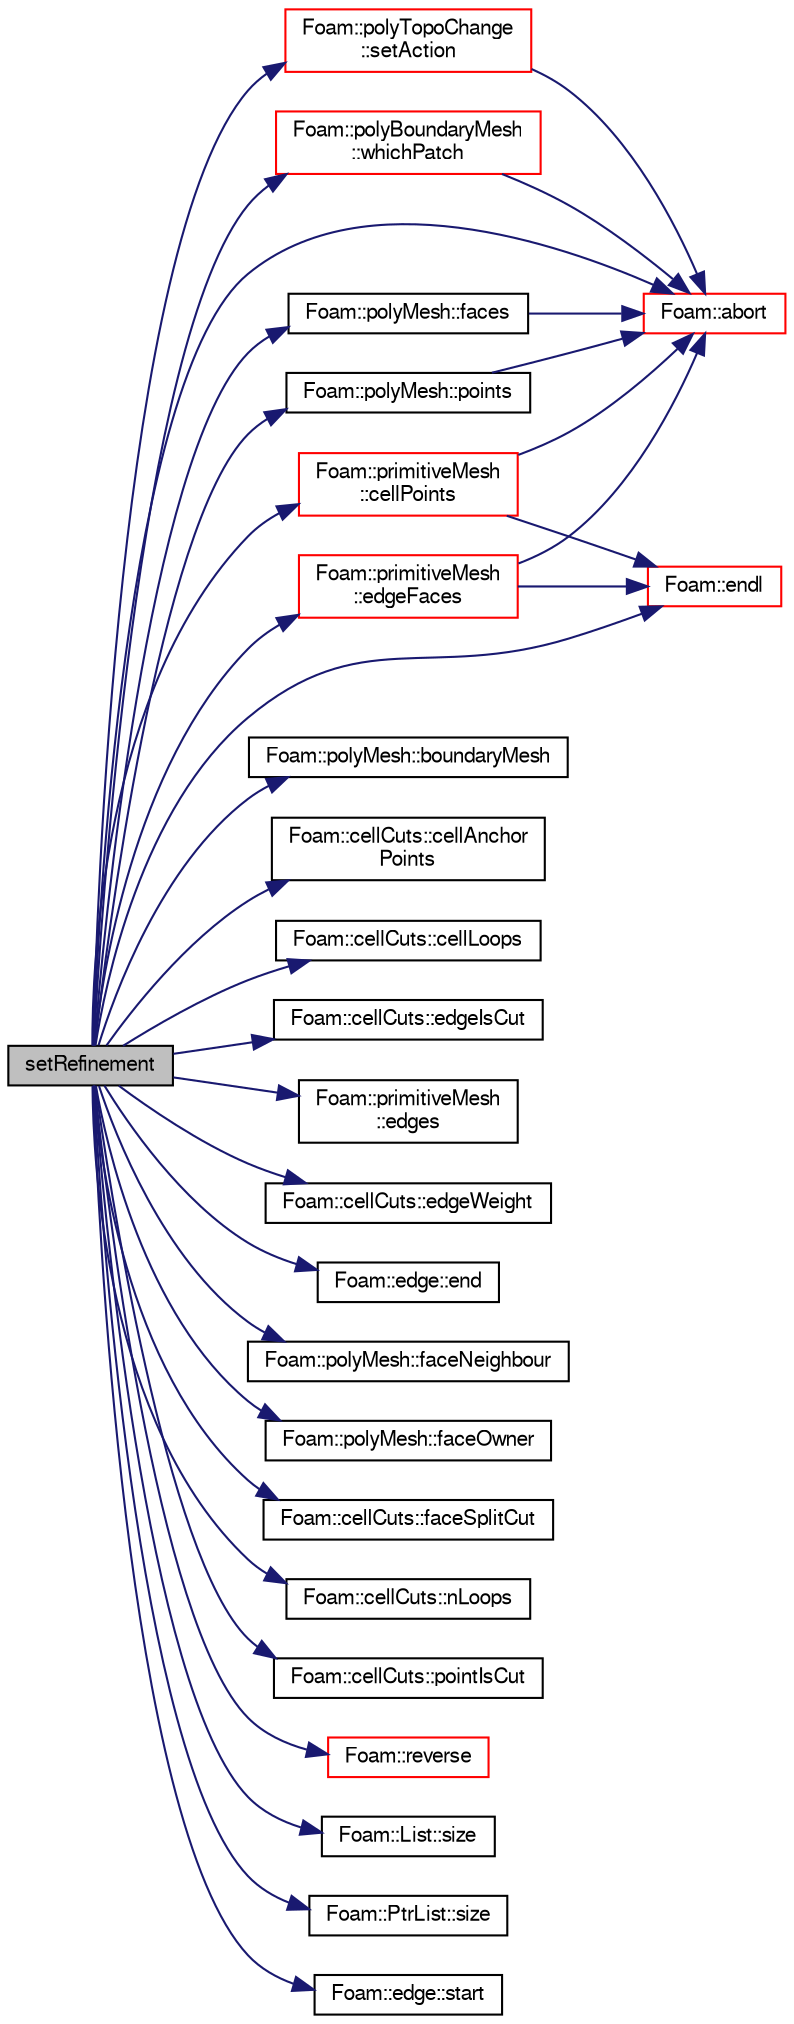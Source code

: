 digraph "setRefinement"
{
  bgcolor="transparent";
  edge [fontname="FreeSans",fontsize="10",labelfontname="FreeSans",labelfontsize="10"];
  node [fontname="FreeSans",fontsize="10",shape=record];
  rankdir="LR";
  Node1 [label="setRefinement",height=0.2,width=0.4,color="black", fillcolor="grey75", style="filled" fontcolor="black"];
  Node1 -> Node2 [color="midnightblue",fontsize="10",style="solid",fontname="FreeSans"];
  Node2 [label="Foam::abort",height=0.2,width=0.4,color="red",URL="$a10237.html#a447107a607d03e417307c203fa5fb44b"];
  Node1 -> Node3 [color="midnightblue",fontsize="10",style="solid",fontname="FreeSans"];
  Node3 [label="Foam::polyMesh::boundaryMesh",height=0.2,width=0.4,color="black",URL="$a01861.html#a6b7f5ba89250dbd7a1c6c7860ab60fe3",tooltip="Return boundary mesh. "];
  Node1 -> Node4 [color="midnightblue",fontsize="10",style="solid",fontname="FreeSans"];
  Node4 [label="Foam::cellCuts::cellAnchor\lPoints",height=0.2,width=0.4,color="black",URL="$a00198.html#a2e334817eea1678c03ba7d1c05d9b28f",tooltip="For each cut cell the points on the &#39;anchor&#39; side of the cell. "];
  Node1 -> Node5 [color="midnightblue",fontsize="10",style="solid",fontname="FreeSans"];
  Node5 [label="Foam::cellCuts::cellLoops",height=0.2,width=0.4,color="black",URL="$a00198.html#a67483453b1d77216788afe128ef52087",tooltip="For each cut cell the cut along the circumference. "];
  Node1 -> Node6 [color="midnightblue",fontsize="10",style="solid",fontname="FreeSans"];
  Node6 [label="Foam::primitiveMesh\l::cellPoints",height=0.2,width=0.4,color="red",URL="$a01911.html#a7a21cd2cc265620ad74eb90bd39e17b3"];
  Node6 -> Node7 [color="midnightblue",fontsize="10",style="solid",fontname="FreeSans"];
  Node7 [label="Foam::endl",height=0.2,width=0.4,color="red",URL="$a10237.html#a2db8fe02a0d3909e9351bb4275b23ce4",tooltip="Add newline and flush stream. "];
  Node6 -> Node2 [color="midnightblue",fontsize="10",style="solid",fontname="FreeSans"];
  Node1 -> Node8 [color="midnightblue",fontsize="10",style="solid",fontname="FreeSans"];
  Node8 [label="Foam::primitiveMesh\l::edgeFaces",height=0.2,width=0.4,color="red",URL="$a01911.html#ab456054a1e7e1a07261799f50167916f"];
  Node8 -> Node7 [color="midnightblue",fontsize="10",style="solid",fontname="FreeSans"];
  Node8 -> Node2 [color="midnightblue",fontsize="10",style="solid",fontname="FreeSans"];
  Node1 -> Node9 [color="midnightblue",fontsize="10",style="solid",fontname="FreeSans"];
  Node9 [label="Foam::cellCuts::edgeIsCut",height=0.2,width=0.4,color="black",URL="$a00198.html#a767fa18c5f936c60c9e2f704f441b844",tooltip="Is edge cut. "];
  Node1 -> Node10 [color="midnightblue",fontsize="10",style="solid",fontname="FreeSans"];
  Node10 [label="Foam::primitiveMesh\l::edges",height=0.2,width=0.4,color="black",URL="$a01911.html#aae82d34fe433288eb6b1f9dea53675c8",tooltip="Return mesh edges. Uses calcEdges. "];
  Node1 -> Node11 [color="midnightblue",fontsize="10",style="solid",fontname="FreeSans"];
  Node11 [label="Foam::cellCuts::edgeWeight",height=0.2,width=0.4,color="black",URL="$a00198.html#ad41c4bc0831fdddf123b86bd206b948b",tooltip="If edge is cut gives weight (ratio between start() and end()) "];
  Node1 -> Node12 [color="midnightblue",fontsize="10",style="solid",fontname="FreeSans"];
  Node12 [label="Foam::edge::end",height=0.2,width=0.4,color="black",URL="$a00590.html#a8ed0e876210c2c116b5694307a830518",tooltip="Return end vertex label. "];
  Node1 -> Node7 [color="midnightblue",fontsize="10",style="solid",fontname="FreeSans"];
  Node1 -> Node13 [color="midnightblue",fontsize="10",style="solid",fontname="FreeSans"];
  Node13 [label="Foam::polyMesh::faceNeighbour",height=0.2,width=0.4,color="black",URL="$a01861.html#ad03ef02786858ab9d5e2776a4731c77c",tooltip="Return face neighbour. "];
  Node1 -> Node14 [color="midnightblue",fontsize="10",style="solid",fontname="FreeSans"];
  Node14 [label="Foam::polyMesh::faceOwner",height=0.2,width=0.4,color="black",URL="$a01861.html#a6d4def83436c9aa4dc68e8e42c5cf268",tooltip="Return face owner. "];
  Node1 -> Node15 [color="midnightblue",fontsize="10",style="solid",fontname="FreeSans"];
  Node15 [label="Foam::polyMesh::faces",height=0.2,width=0.4,color="black",URL="$a01861.html#a4434536d50d4c14116249da802a1e2b2",tooltip="Return raw faces. "];
  Node15 -> Node2 [color="midnightblue",fontsize="10",style="solid",fontname="FreeSans"];
  Node1 -> Node16 [color="midnightblue",fontsize="10",style="solid",fontname="FreeSans"];
  Node16 [label="Foam::cellCuts::faceSplitCut",height=0.2,width=0.4,color="black",URL="$a00198.html#a9661794f98b18ed73ce123f1adefc359",tooltip="Gives for split face the two cuts that split the face into two. "];
  Node1 -> Node17 [color="midnightblue",fontsize="10",style="solid",fontname="FreeSans"];
  Node17 [label="Foam::cellCuts::nLoops",height=0.2,width=0.4,color="black",URL="$a00198.html#adc718461ed36db226ebb86bd55a71adc",tooltip="Number of valid cell loops. "];
  Node1 -> Node18 [color="midnightblue",fontsize="10",style="solid",fontname="FreeSans"];
  Node18 [label="Foam::cellCuts::pointIsCut",height=0.2,width=0.4,color="black",URL="$a00198.html#a8ebb1a623502efe12473d91888e0a53b",tooltip="Is mesh point cut. "];
  Node1 -> Node19 [color="midnightblue",fontsize="10",style="solid",fontname="FreeSans"];
  Node19 [label="Foam::polyMesh::points",height=0.2,width=0.4,color="black",URL="$a01861.html#a084ae534298576408f063a6b3b820959",tooltip="Return raw points. "];
  Node19 -> Node2 [color="midnightblue",fontsize="10",style="solid",fontname="FreeSans"];
  Node1 -> Node20 [color="midnightblue",fontsize="10",style="solid",fontname="FreeSans"];
  Node20 [label="Foam::reverse",height=0.2,width=0.4,color="red",URL="$a10237.html#a7153d7a33d40be3be4187d0e581437fe"];
  Node1 -> Node21 [color="midnightblue",fontsize="10",style="solid",fontname="FreeSans"];
  Node21 [label="Foam::polyTopoChange\l::setAction",height=0.2,width=0.4,color="red",URL="$a01881.html#a40a23962b792d24f4cb999f5b55aece2",tooltip="For compatibility with polyTopoChange: set topological action. "];
  Node21 -> Node2 [color="midnightblue",fontsize="10",style="solid",fontname="FreeSans"];
  Node1 -> Node22 [color="midnightblue",fontsize="10",style="solid",fontname="FreeSans"];
  Node22 [label="Foam::List::size",height=0.2,width=0.4,color="black",URL="$a01325.html#a8a5f6fa29bd4b500caf186f60245b384",tooltip="Override size to be inconsistent with allocated storage. "];
  Node1 -> Node23 [color="midnightblue",fontsize="10",style="solid",fontname="FreeSans"];
  Node23 [label="Foam::PtrList::size",height=0.2,width=0.4,color="black",URL="$a01975.html#a723361dc2020160f5492e8fe2d09fa44",tooltip="Return the number of elements in the PtrList. "];
  Node1 -> Node24 [color="midnightblue",fontsize="10",style="solid",fontname="FreeSans"];
  Node24 [label="Foam::edge::start",height=0.2,width=0.4,color="black",URL="$a00590.html#a96b607a9a9baa575783b4af443ef613f",tooltip="Return start vertex label. "];
  Node1 -> Node25 [color="midnightblue",fontsize="10",style="solid",fontname="FreeSans"];
  Node25 [label="Foam::polyBoundaryMesh\l::whichPatch",height=0.2,width=0.4,color="red",URL="$a01855.html#a6d7e875689c6272231ad4b60139b7324",tooltip="Return patch index for a given face label. "];
  Node25 -> Node2 [color="midnightblue",fontsize="10",style="solid",fontname="FreeSans"];
}
